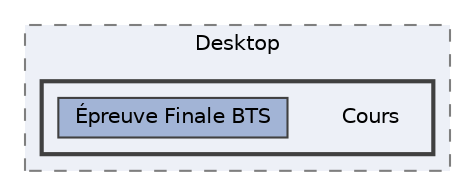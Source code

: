 digraph "C:/Users/MSI/Desktop/Cours"
{
 // LATEX_PDF_SIZE
  bgcolor="transparent";
  edge [fontname=Helvetica,fontsize=10,labelfontname=Helvetica,labelfontsize=10];
  node [fontname=Helvetica,fontsize=10,shape=box,height=0.2,width=0.4];
  compound=true
  subgraph clusterdir_f31953f0d5943bf58ef797472ceb8f52 {
    graph [ bgcolor="#edf0f7", pencolor="grey50", label="Desktop", fontname=Helvetica,fontsize=10 style="filled,dashed", URL="dir_f31953f0d5943bf58ef797472ceb8f52.html",tooltip=""]
  subgraph clusterdir_20b44fee32c9dccd291531af1cf6552d {
    graph [ bgcolor="#edf0f7", pencolor="grey25", label="", fontname=Helvetica,fontsize=10 style="filled,bold", URL="dir_20b44fee32c9dccd291531af1cf6552d.html",tooltip=""]
    dir_20b44fee32c9dccd291531af1cf6552d [shape=plaintext, label="Cours"];
  dir_76c0b094b3c1abf5e38a6c30ff41c482 [label="Épreuve Finale BTS", fillcolor="#a2b4d6", color="grey25", style="filled", URL="dir_76c0b094b3c1abf5e38a6c30ff41c482.html",tooltip=""];
  }
  }
}
